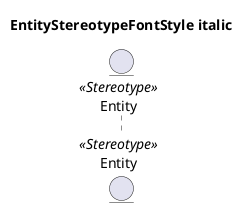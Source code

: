 @startuml
'!include ../../../plantuml-styles/plantuml-ae-skinparam-ex.iuml

skinparam EntityStereotypeFontStyle italic

title EntityStereotypeFontStyle italic

entity Entity <<Stereotype>>
@enduml